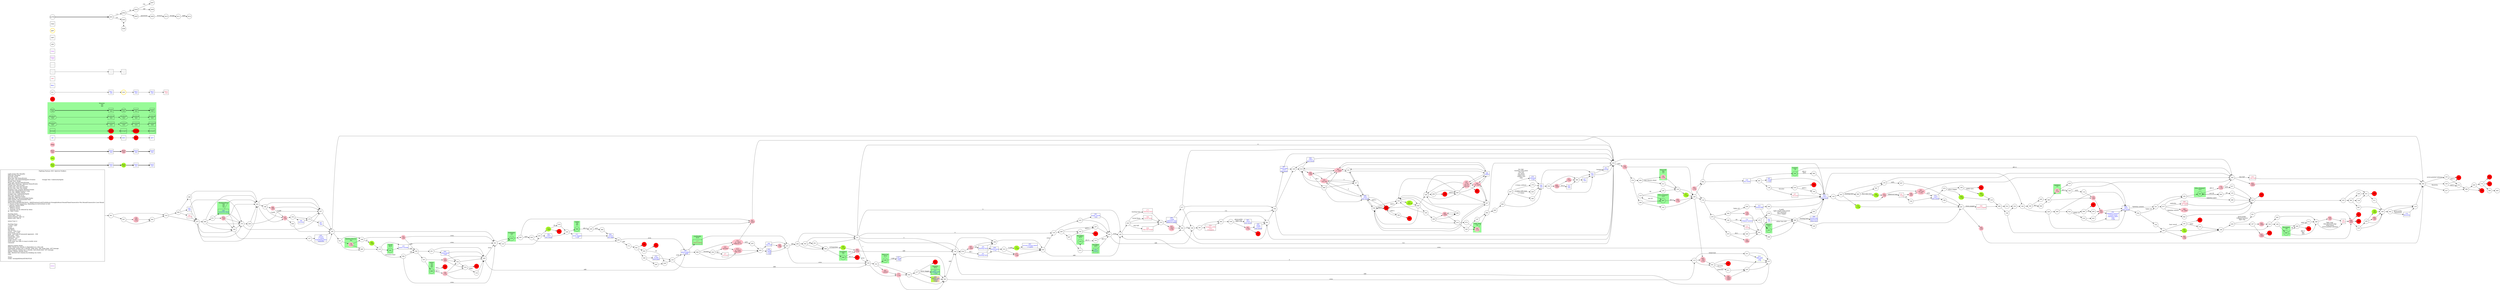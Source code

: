 digraph {
	rankdir=LR
	mclimit=50
	nodesep=.3
	ranksep=.4
	node [height=.7
		width=.7
		shape=ellipse
		margin=0]
	edge[weight=5]
	stylesheet="../style.css"
	
	subgraph ShopMenu {
		node [fontcolor = "purple" shape = "rect" margin = 0.1]
		menu
	}

	title [label = "Fighting Fantasy #45: Spectral Stalkers\n\n \
		Light Green Fill: Benefits\l \
		Pink Fill: Penalties\l \
		Red Fill: Death\l \
		Blue Text: Key Items/Events\l \
		Red Text: Lost Items\Negative Eventsl \
		Orange Text: Codewords/Spells\l \
		Purple Text: Shops\l \
		Blue Line: Forced Items/Events\l \
		Light Blue Text/Line: Optional Items/Events\l \
		Purple Line: Dice Events\l \
		Green Line: Stat Test Passed\l \
		Brown Line: Stat Test Failed\l \
		Magenta Line: Combat Related Events\l \
		Grey Text: Riddle/Numeric Code\l \
		Grey Line: Hidden Option\l \
		Orange Line: Codewords/Spells\l \
		Red Line: Possible Error\l \
		Gold Fill: Required Nodes\l \
		Light Blue Fill: Recommended Nodes\l \
		Gold Outline: Recommended Path\l \
		Green Box: Combat\l \
		SK/ST/LK/TL/AT/AR/TM/CW/CL: Skill/Stamina/Luck/Trail/Attack Strength/Attack Round/Time/Consecutive Win Round/Consecutive Lose Round\l \
		?: Chance of this happening, depending on instructions in text\l \
		*: Special Combat Rules\l \
		-: Negative Status\l \
		+: Positive Status\l \
		^: Damage can be reduced by items\l \
		@: Take 2 items\l\l \
		Starting Stats:\l \
		Initial Skill: 1d6+6\l \
		Initial Stamina: 2d6+12\l \
		Initial Luck: 1d6+6\l\l \
		Initial Trail: 0\l\l \
		Starting Gear:\l \
		2 meal: +4ST\l \
		sword\l \
		backpack\l \
		Key Items:\l \
		sword: -2SK if lost\l \
		heatsword: +1DG\l \
		harp: -half ESK of humanoid opponent, -1SK\l \
		blue gem: +6ST\l \
		honeycake: +4ST\l \
		talisman: -2TL\l \
		magic sword: +1AT\l \
		maze map: can refer to map in inside cover\l \
		comment\l\l \
		Special Combat Rules:\l \
		Feliti: Which one attacks is dependent on a dice roll.\l \
		Sandsnake: Enemy has 2 attacks, body wins -2AT, fangs does -4ST damage.\l \
		Silica Serpent: Enemy has 2 attacks, 2nd attack does -2ST damage.\l \
		Mantir: Enemy attacks twice.\l \
		099-: Restore lost stamina by drinking sea water.\l \
		rules\l\l \
		Notes:\l \
		Order: meal/gold/item/AT/SK/ST/LK\l \
		"
		shape = "box"
		margin = 0.1]
		
	subgraph Boost {
		node [style = "filled" color = "greenyellow"]
		boo1 [label = "\N\n text"]
		boo3 [label = "\N\n text"]
		028 [label = "\N\n +1LK"]
		037 [label = "\N\n +1LK"]
		046 [label = "\N\n +1LK"]
		064 [label = "\N\n +1LK"]
		111 [label = "\N\n +1LK"]
		112 [label = "\N\n +1LK"]
		113 [label = "\N\n +4ST"]
		128 [label = "\N\n +6ST"]
		277 [label = "\N\n +all ST"]
		280 [label = "\N\n +1LK"]
		292 [label = "\N\n +4ST"]
		347 [label = "\N\n +4ST"]
		bstt
	}

	subgraph Damage {
		node [style = "filled" color = "pink"]
		dam1 [label = "\N\n text"]
		dam3 [label = "\N\n text"]
		002 [label = "\N\n +1TL"]
		003 [label = "\N\n -2ST\n +1TL"]
		013 [label = "\N\n -0~12ST\n (SK+?x?)"]
		029 [label = "\N\n +1TL"]
		039 [label = "\N\n -?ST"]
		048 [label = "\N\n -1SK"]
		050 [label = "\N\n +1TL"]
		053 [label = "\N\n -3ST"]
		054 [label = "\N\n -3dST"]
		055 [label = "\N\n +1TL"]
		058 [label = "\N\n -3ST"]
		074 [label = "\N\n -4ST"]
		095 [label = "\N\n -1dST"]
		099 [label = "\N-\n -1dST"]
		107 [label = "\N\n -1dST\n +1TL"]
		121 [label = "\N\n -2ST"]
		129 [label = "\N\n -4ST\n +1TL"]
		131 [label = "\N\n -0~18ST\n (SKx1d+3)"]
		133 [label = "\N\n -2ST"]
		139 [label = "\N\n +1TL"]
		141 [label = "\N\n -2ST"]
		144 [label = "\N\n -1dIST\n -1dST"]
		147 [label = "\N\n -1ST"]
		150 [label = "\N\n +1TL"]
		153 [label = "\N\n -1d+3ST"]
		163 [label = "\N\n +1TL"]
		165 [label = "\N\n -2ST"]
		169 [label = "\N\n +1TL"]
		174 [label = "\N\n -2ST"]
		176 [label = "\N\n +1TL"]
		177 [label = "\N\n +1TL"]
		187 [label = "\N\n +1TL\n ST=4?\n (ST>4)"]
		188 [label = "\N\n -1LK"]
		203 [label = "\N\n =1ST"]
		205 [label = "\N\n -2ST"]
		206 [label = "\N\n -1ST"]
		214 [label = "\N\n -1ST"]
		219 [label = "\N\n -4ST"]
		224 [label = "\N\n -0~12ST"]
		241 [label = "\N\n +1TL"]
		242 [label = "\N\n -1dST"]
		244 [label = "\N\n -1dST"]
		258 [label = "\N\n -2ST"]
		273 [label = "\N\n -1LK"]
		286 [label = "\N\n -2ST"]
		293 [label = "\N\n -1dST"]
		307 [label = "\N\n -3dST"]
		327 [label = "\N\n +1TL"]
		341 [label = "\N\n -1d+2ST\n +1TL"]
		361 [label = "\N\n -1d/2ST"]
		367 [label = "\N\n -1~19ST"]
		387 [label = "\N\n -1dST"]
		390 [label = "\N\n -0~18ST"]
		ddgg
	}
	
	subgraph Death {
		node [style = "filled" color = "red"]
		ddt
		ddt2
		monddt
		monddt2
		016
		032
		082
		084
		090
		098
		109
		166
		196
		221
		257 [label = "\N\n -3ST"]
		268
		279
		284
		297
		312
		322
		338
		339
		371
		372
		378
		382
		385
		393
		394
		398
		399
		ddtt
	}

	subgraph Key_Item {
		node [fontcolor = "blue" shape = "rect"]
		key1 [label = "\N\n info" tooltip = "info text"]
		key2 [label = "\N\n text"]
		key3 [label = "\N\n text"]
		key4 [fontcolor = "crimson" label = "\N\n -text"]
		boo2 [class = "bst" label = "\N\n text"]
		boo4 [class = "bst" label = "\N\n text"]
		boo5 [class = "bst" label = "\N\n text"]
		dam2 [class = "ddg" label = "\N\n text"]
		dam4 [class = "ddg" label = "\N\n text"]
		dam5 [class = "ddg" label = "\N\n text"]
		opt
		opt2 [class = "bst"]
		opt3 [class = "bst"]
		004 [class = "bst" label = "\N\n +4ST?\n (eat meal)"]
		008 [label = "\N\n harp?"]
		010 [label = "\N\n 6 gold\n blue gem"]
		012 [class = "bst" label = "\N\n +4ST?\n (eat meal)"]
		018 [color = "greenyellow:pink" label = "\N\n light ring\n +4ST\n +1TL"]
		023 [label = "\N\n info" tooltip = "Ziggurat World, set hound on hunter"]
		026 [label = "\N\n riddle?"]
		033 [label = "\N\n honeycake"]
		040 [label = "\N\n sword\n inn sign"]
		047 [class = "ddg" label = "\N\n 5 gold\n +1TL"]
		052 [class = "bst" label = "\N\n sleep jewel\n +4ST"]
		083 [label = "\N\n circular bronze plate?\n (-3 gold)"]
		087 [class = "bst" label = "\N\n +4ST?\n (eat meal)"]
		093 [label = "\N\n info" tooltip = "Directory of Wizards"]
		100 [class = "bst" label = "\N\n 5 gold\n +1ILK\n +1LK"]
		132 [class = "bst" label = "\N\n talisman\n +1LK"]
		152 [class = "bst" label = "\N\n Ophidian armour?\n (-Cerod harp)\n Ophidian pipes\n rope\n +1LK"]
		155 [label = "\N\n metal roundel"]
		159 [class = "bst" label = "\N\n +4ST?\n (eat meal)"]
		161 [label = "\N\n hunting horn"]
		180 [label = "\N\n glowcandle?\n (-1 gold)"]
		182 [label = "\N\n sword"]
		183 [label = "\N\n hunting horn"]
		209 [class = "ddg" label = "\N\n blown horn\n +1TL"]
		225 [label = "\N\n sword?\n (-1 meal)\n magnifying glass\n umbrella"]
		227 [label = "\N\n info" tooltip = "stalker must destroy bearer of ALeph and carry it to spellmaker"]
		230 [label = "\N\n sea water"]
		231 [class = "bst" label = "\N\n calling card\n +1LK"]
		250 [label = "\N\n info" tooltip = "things can only pass slowly through barrier"]
		267 [label = "\N\n info" tooltip = "look for round things, look for Semeion Cryptoglyphos"]
		269 [label = "\N\n -2 gold\n spherical map\n pencil & paper"]
		271 [class = "bst" label = "\N\n silver dagger\n +1LK"]
		272 [class = "bst" label = "\N\n +4ST?\n (eat meal)"]
		285 [class = "bst" label = "\N\n +4ST?\n (eat meal)"]
		289 [style = "filled" color = "greenyellow:pink" label = "\N\n calling card\n -1d/2ST\n +1LK"]
		304 [label = "\N\n info" tooltip = "steal Ophidian pipes"]
		305 [class = "bst" label = "\N\n +4ST?\n (eat meal)"]
		308 [label = "\N\n info" tooltip = "secret passage from level below crystal gardens"]
		309 [label = "\N\n honeycake\n heatsword\n blow horn"]
		328 [label = "\N\n corrective fluid"]
		345 [class = "bst" label = "\N\n 1 meal\n +1LK"]
		350 [class = "bst" label = "\N\n clown\n +2ST?\n (eat meal)"]
		356 [label = "\N\n Siccator"]
		363 [class = "ddg" label = "\N\n magic sword\n -2LK"]
		368 [label = "\N\n clay ball"]
		374 [label = "\N\n Colepod lantern"]
		376 [label = "\N\n Baratcha"]
		397 [class = "bst" label = "\N\n maze map\n +4ST?\n (eat meal)"]
		kkyy
	}
	
	subgraph Key_Loss {
		node [fontcolor = "crimson" shape = "rect"]
		kkll
		034 [class = "ddg" label = "\N\n -weapon (-2SK)\n -3ST?\n (!weapon)"]
		049 [label = "\N\n -clay ball magic"]
		056 [label = "\N\n -clown puppet"]
		117 [label = "\N\n -glowcandles"]
		141 [label = "\N\n -siccator"]
		158 [label = "\N\n -gem"]
		173 [label = "\N\n -hunting horn"]
		208 [class = "ddg" label = "\N\n -umbrella\n -0~12ST"]
		210 [label = "\N\n -sword"]
		281 [label = "\N\n -map"]
		325 [label = "\N\n -clay ball"]
		337 [label = "\N\n -siccator"]
		340 [label = "\N\n -sword"]
		346 [label = "\N\n -Cerod harp"]
		357 [label = "\N\n -Siccator"]
	}
	
	subgraph Key_Loss {
		node [fontcolor = "crimson" shape = "rect"]
		kkll
	}

	subgraph Key_Word {
		node [fontcolor = "grey" shape = "rect"]
		wrd1 [label = "\N\n text"]
		wrd2 [label = "\N\n text"]
		wrd3 [label = "\N\n text"]
		pwdd
	}
	
	subgraph Shop {
		node [fontcolor = "purple" shape = "rect"]
		shop1 [label = "\N\n text"]
		shpp
	}
	
	subgraph Combat {
		style = "filled" color = "palegreen"
		subgraph cluster_00 {
			label = "Monster\n 0/0\n 0/0"
			mon1 [label = "\N\n text"]
			mon2 [shape = "rect" class = "kky" label = "\N\n text"]
			mon3 [label = "\N\n text"]
			mon4 [shape = "rect" class = "kky" label = "\N\n text"]
			mon5 [shape = "rect" class = "kky" label = "\N\n text"]
			monboo1 [class = "bst" label = "\N\n text"]
			monboo2 [shape = "rect" class = "bst kky" label = "\N\n text"]
			monboo3 [class = "bst" label = "\N\n text"]
			monboo4 [shape = "rect" class = "bst kky" label = "\N\n text"]
			monboo5 [shape = "rect" class = "bst kky" label = "\N\n text"]
			mondam1 [class = "ddg" label = "\N\n text"]
			mondam2 [shape = "rect" class = "ddg kky" label = "\N\n text"]
			mondam3 [class = "ddg" label = "\N\n text"]
			mondam4 [shape = "rect" class = "ddg kky" label = "\N\n text"]
			mondam5 [shape = "rect" class = "ddg kky" label = "\N\n text"]
			monopt [shape = "rect" class = "bst kky"]
			monddt
			monopt2 [shape = "rect" class = "bst kky"]
			monddt2
			monopt3 [shape = "rect" class = "bst kky"]
		}
		
		subgraph cluster_01 {
			label = "Barogkaz\n 9/13"
			008
		}
		
		subgraph cluster_02 {
			label = "Necromon\n 7/6"
			009
		}
		
		subgraph cluster_03 {
			label = "Feliti*\n 5/3\n 4/5\n 6/5"
			068
		}
		
		subgraph cluster_04 {
			label = "Vaskind\n 7/9"
			104
		}
		
		subgraph cluster_05 {
			label = "Sandsnake\n 6/10"
			117
		}
		
		subgraph cluster_06 {
			label = "Barogkaz\n 9/13"
			119
		}
		
		subgraph cluster_07 {
			label = "Skeletal Warrior\n 9/4"
			139
		}
		
		subgraph cluster_08 {
			label = "Wood Elf\n 8/6\n 7/7"
			150
		}
		
		subgraph cluster_09 {
			label = "Logic Dog\n 10/-"
			163
		}
		
		subgraph cluster_10 {
			label = "Syzuk\n 8/10"
			191
		}
		
		subgraph cluster_11 {
			label = "Mantir*\n 8/10"
			223
		}
		
		subgraph cluster_12 {
			label = "Vampire\n 9/13"
			231
		}
		
		subgraph cluster_13 {
			label = "Were-Cat\n 8/10"
			236
		}
		
		subgraph cluster_14 {
			label = "Innkeeper\n 6/5"
			278
		}
		
		subgraph cluster_15 {
			label = "Silica Serpent*\n 7/11"
			287
		}
		
		subgraph cluster_16 {
			label = "Ophidian\n 7/7"
			327
		}
		
		subgraph cluster_17 {
			label = "Ranganathan\n 5/6\n 5/5\n 7/7"
			328
		}
		
		subgraph cluster_18 {
			label = "Silica Serpent*\n 7/11"
			343
		}
		
		subgraph cluster_19 {
			label = "Goblin\n 5/4\n 6/5"
			344
		}
		
		subgraph cluster_20 {
			label = "Grappler*\n 10/-"
			389
		}
		
		cbtt
	}

	subgraph Optional {
		node [shape = "rect" class = "opt kky"]
		opt [class = "opt kky"]
		monopt [class = "opt kky"]
		opt2 [class = "opt kky"]
		monopt2 [class = "opt kky"]
		opt3 [class = "opt kky"]
		monopt3 [class = "opt kky"]
		optt
	}
	
	subgraph Path {
		node [class = "path" penwidth = 3 color = "gold"]
		txt2
		key2 [class = "path"]
		wrd2 [class = "path"]
		key3
		wrd3
		boo3 [class = "path"]
		boo4 [class = "path bst"]
		boo5
		dam3 [class = "path"]
		dam4 [class = "path ddg"]
		dam5
		monboo3 [class = "path bst"]
		monboo4 [class = "path bst kky"]
		monboo5
		mondam3 [class = "path ddg"]
		mondam4 [class = "path ddg kky"]
		mondam5
		mon3 [class = "path"]
		mon4 [class = "path kky"]
		ddt2 [class = "path"]
		opt3 [class = "path opt kky"]
		monddt2 [class = "path"]
		monopt3 [class = "path opt kky"]
		pptt
	}
	
	subgraph Required {
		node [shape = "rect" class = "req kky"]
		key3 [class = "req kky"]
		wrd3 [class = "req kky"]
		boo5 [class = "req kky"]
		dam5 [class = "req kky"]
		monboo5 [class = "req kky"]
		mondam5 [class = "req kky"]
		mon5 [class = "req kky"]
		400 [class = "req" shape = "octagon"]
	}
	
	subgraph Required2 {
		node [shape = "rect" class = "req2 kky"]
		req2 [class = "req2 kky"]
	}
	
	mon1 -> mon2 -> mon3 -> mon4 -> mon5 [penwidth = 3]
	boo1 -> boo2 -> boo3 -> boo4 -> boo5 [penwidth = 3]
	dam1 -> dam2 -> dam3 -> dam4 -> dam5 [penwidth = 3]
	txt1 -> key1 -> txt2 -> key2 -> key3 -> key4
	wrd1 -> wrd2 -> wrd3
	opt -> ddt -> opt2 -> ddt2 -> opt3
	monboo1 -> monboo2 -> monboo3 -> monboo4 -> monboo5
	mondam1 -> mondam2 -> mondam3 -> mondam4 -> mondam5
	monopt -> monddt -> monopt2 -> monddt2 -> monopt3

	myTitle -> z001 [penwidth = 3]
	z001 -> z002 [class = "dice" label = "1-3"]
	z001 -> z003 [class = "dice" label = "4-6"]
	z002 -> z004 [class = "pass" label = "LK"]
	z002 -> z005 [class = "fail"]
	z003 -> z006 [dir = "both"]
	z004 -> z007 [class = "req" label = "req"]
	z004 -> z008 [class = "opt" label = "-opt"]
	z005 -> z009 [class = "pwd" label = "password"]
	z009 -> z010 [class = "err" label = "error(?)"]
	z010 -> z011 [class = "cbt" label = "escape"]
	z011 -> z012 [class = "skl" label = "spell"]
	{
		rank = same
		z003
		z006
	}

	title -> 001
	001 -> 207
	001 -> 316
	002 -> 092
	002 -> 116
	003 -> 301
	004 -> 321 [class = "req" label = "Ophidian armour"]
	004 -> 254
	005 -> 222
	005 -> 283
	006 -> 395
	006 -> 093
	006 -> 340
	007 -> 291
	008 -> 091 [class = "cbt" label = "AR>3"]
	009 -> 249 [class = "fail" label = "SK"]
	009 -> 366 [class = "cbt" label = "AR>2\n flee\n -2ST"]
	010 -> 124
	011 -> 328
	011 -> 074
	012 -> 130
	012 -> 146
	013 -> 263
	014 -> 333
	015 -> 305
	015 -> 367
	015 -> 206
	016
	017 -> 336
	018 -> 377
	019 -> 194 [class = "pass" label = "4dST-1"]
	019 -> 084 [class = "fail"]
	020 -> 257
	020 -> 329
	020 -> 335
	020 -> 078
	021 -> 139
	021 -> 085
	021 -> 348
	022 -> 218 [class = "pass" label = "6dSK+ST"]
	022 -> 086 [class = "fail"]
	023 -> 182 [class = "req" label = "!weapon"]
	023 -> 234
	024 -> 137
	024 -> 063
	025 -> 338
	025 -> 172
	026 -> 224
	026 -> 101
	026 -> 367
	026 -> 187
	027 -> 185
	028 -> 318
	029 -> 370
	029 -> 190
	030 -> 135 [class = "dice" label = "even"]
	030 -> 145 [class = "dice" label = "odd"]
	031 -> 279
	031 -> 311
	032
	033 -> 266
	033 -> 304
	034 -> 262
	035 -> 004
	036 -> 251
	036 -> 323
	037 -> 190
	038 -> 087 [class = "req" label = "glowcandle/\n light ring"]
	038 -> 241
	039 -> 158
	040 -> 283
	041 -> 088
	041 -> 304
	042 -> 156 [class = "dice" label = "1-2"]
	042 -> 354 [class = "dice" label = "3-4"]
	042 -> 234 [class = "dice" label = "5-6"]
	043 -> 053
	044 -> 316
	045 -> 122
	045 -> 224
	045 -> 187
	045 -> 247
	046 -> 214
	047 -> 063
	048 -> 148
	049 -> 375
	050 -> 190
	051 -> 278
	051 -> 319
	052 -> 365
	052 -> 334
	053 -> 152
	053 -> 004
	054 -> 392
	055 -> 105 [class = "dice" label = "even"]
	055 -> 126 [class = "dice" label = "odd"]
	056 -> 296
	057 -> 342
	057 -> 213
	058 -> 189
	059 -> 185
	060 -> 012
	061 -> 354
	061 -> 234
	062 -> 336
	063 -> 115 [class = "dice" label = "even"]
	063 -> 126 [class = "dice" label = "odd"]
	064 -> 318
	065 -> 235
	065 -> 308
	066 -> 204 [class = "opt" label = "siccator"]
	066 -> 131
	066 -> 013
	067 -> 189
	068 -> 109 [class = "cbt" label = "kill 1"]
	068 -> 169 [class = "cbt" label = "AR>4"]
	069 -> 317
	069 -> 015
	069 -> 285
	069 -> 367
	070 -> 028 [class = "req" label = "silver dagger"]
	070 -> 106
	071 -> 245
	072 -> 163
	073 -> 366
	074 -> 164
	074 -> 243
	074 -> 373
	075 -> 349 [class = "pass" label = "SK-3"]
	075 -> 242 [class = "fail"]
	076 -> 161 [class = "pass" label = "SK-1"]
	076 -> 387 [class = "fail"]
	077 -> 162
	077 -> 390
	077 -> 208 [class = "opt" label = "umbrella"]
	077 -> 062 [class = "opt" label = "Ophidian armour"]
	078 -> 285
	078 -> 122
	078 -> 257
	078 -> 247
	079 -> 195
	080 -> 046 [class = "req" label = "first time horn"]
	080 -> 381
	081 -> 398
	081 -> 303
	081 -> 326
	082
	083 -> 030
	084
	085 -> 215
	086 -> 299 [class = "pass" label = "LK"]
	086 -> 399 [class = "fail"]
	087 -> 061
	088 -> 388
	089 -> 040
	090
	091 -> 145 [class = "dice" label = "even"]
	091 -> 156 [class = "dice" label = "odd"]
	092 -> 012
	092 -> 230
	093 -> 373
	093 -> 275
	094 -> 306
	095 -> 290
	095 -> 216
	095 -> 122
	096 -> 280 [class = "opt" label = "extinguisher"]
	096 -> 389
	097 -> 005 [class = "pass" label = "3dTL"]
	097 -> 307 [class = "fail"]
	098
	099 -> 203 [class = "fail"]
	099 -> 250 [class = "pass" label = "ST>0"]
	100 -> 211
	101 -> 367
	101 -> 317
	101 -> 026
	102 -> 140
	103 -> 356
	103 -> 175
	104 -> 060 [class = "pass" label = "AR>2\n 3dTL"]
	104 -> 300 [class = "fail" label = "AR>2"]
	105 -> 310
	105 -> 177
	106 -> 064 [class = "pass" label = "4dSK+LK-1"]
	106 -> 394 [class = "fail"]
	107 -> 042
	108 -> 249
	108 -> 009
	109
	110 -> 287 [class = "fail"]
	110 -> 238 [class = "pass" label = "LK"]
	111 -> 083
	111 -> 030
	112 -> 291
	113 -> 079 [class = "pass" label = "LK"]
	113 -> 312 [class = "fail"]
	114 -> 133
	115 -> 331 [class = "opt" label = "wheel-hub"]
	115 -> 003
	115 -> 301
	116 -> 276
	116 -> 012
	117 -> 211
	118 -> 392
	119 -> 193 [class = "cbt" label = "AR>5"]
	120 -> 291
	121 -> 051 [class = "dice" label = "even"]
	121 -> 036 [class = "dice" label = "odd"]
	122 -> 277
	122 -> 020
	123 -> 336
	124 -> 180 [class = "dice" label = "even"]
	124 -> 105 [class = "dice" label = "odd"]
	125 -> 037
	125 -> 190
	126 -> 076
	126 -> 358
	127 -> 225
	127 -> 185
	128 -> 189
	129 -> 044
	130 -> 353
	130 -> 214
	131 -> 255 [class = "pass" label = "3dTL"]
	131 -> 307 [class = "fail"]
	132 -> 308
	133 -> 053
	134 -> 365
	135 -> 233
	135 -> 265
	136 -> 031
	137 -> 289
	137 -> 231 [class = "opt" label = "silver dagger"]
	137 -> 382
	138 -> 357 [class = "req" label = "Siccator"]
	138 -> 019
	139 -> 085
	139 -> 348
	140 -> 347
	140 -> 048
	140 -> 181 [class = "opt" label = "heat sword"]
	141 -> 013
	141 -> 131
	142 -> 190
	143 -> 212 [class = "pass" label = "3dST-1"]
	143 -> 372 [class = "fail"]
	144 -> 245
	145 -> 253
	145 -> 042
	146 -> 184
	146 -> 229
	147 -> 059
	147 -> 103
	148 -> 324
	148 -> 202
	149 -> 015
	150 -> 125
	151 -> 105 [class = "dice" label = "1"]
	151 -> 115 [class = "dice" label = "2"]
	151 -> 126 [class = "dice" label = "3"]
	151 -> 135 [class = "dice" label = "4"]
	151 -> 145 [class = "dice" label = "5"]
	151 -> 234 [class = "dice" label = "6"]
	152 -> 004
	153 -> 015 [class = "dice" label = "1"]
	153 -> 367 [class = "dice" label = "2"]
	153 -> 317 [class = "dice" label = "3"]
	153 -> 285 [class = "dice" label = "4"]
	154 -> 272
	155 -> 051 [class = "dice" label = "even"]
	155 -> 036 [class = "dice" label = "odd"]
	156 -> 391
	156 -> 061
	157 -> 091
	158 -> 258
	159 -> 195
	160 -> 374 [class = "pass" label = "LK"]
	160 -> 210 [class = "fail"]
	161 -> 209
	161 -> 358
	162 -> 288 [class = "req" label = "Ophidian pipes"]
	162 -> 343
	163 -> 282
	164 -> 127
	164 -> 373
	165 -> 341
	166
	167 -> 293
	167 -> 244
	168 -> 290
	168 -> 216
	168 -> 095
	169 -> 334
	169 -> 379
	169 -> 365
	170 -> 270
	170 -> 223
	171 -> 081
	172 -> 082
	172 -> 268
	172 -> 396
	173 -> 375
	174 -> 041
	175 -> 027
	175 -> 267
	176 -> 017 [class = "pass" label = "3dTL"]
	176 -> 300 [class = "fail"]
	177 -> 024
	177 -> 063
	178 -> 007 [class = "pass" label = "3dTL"]
	178 -> 300 [class = "fail"]
	179 -> 308
	180 -> 066
	180 -> 117
	181 -> 274 [class = "pass" label = "4dST"]
	181 -> 090 [class = "fail"]
	182 -> 234
	183 -> 209
	183 -> 358
	184 -> 094 [class = "pass" label = "SK-1"]
	184 -> 240 [class = "fail"]
	185 -> 051
	185 -> 234
	185 -> 021
	186 -> 257
	186 -> 385
	187 -> 224
	187 -> 297
	187 -> 329
	187 -> 026
	188 -> 211
	189 -> 118
	189 -> 302
	190 -> 092
	190 -> 116
	190 -> 003
	191 -> 155
	192 -> 333
	192 -> 140
	193 -> 091
	194 -> 012
	195 -> 271
	195 -> 344
	196
	197 -> 282
	198 -> 147 [class = "opt" label = "-4 gold"]
	198 -> 286
	198 -> 027
	199 -> 291
	200 -> 339
	200 -> 045
	201 -> 096
	201 -> 151
	202 -> 351 [class = "req" label = "glowcandle/\n Colepod lantern/\n light ring"]
	202 -> 167
	203 -> 380
	204 -> 337 [class = "pass" label = "SK-1"]
	204 -> 141 [class = "fail"]
	205 -> 392
	206 -> 069 [class = "pass" label = "SK-1"]
	206 -> 153 [class = "fail"]
	207 -> 129
	207 -> 044
	208 -> 336
	209 -> 273
	209 -> 314
	210 -> 041
	211 -> 105 [class = "dice" label = "even"]
	211 -> 248 [class = "dice" label = "odd"]
	212 -> 386
	213 -> 119
	213 -> 008
	214 -> 281 [class = "opt" label = "spherical map"]
	214 -> 341
	215 -> 384 [class = "opt" label = "corrective fluid"]
	215 -> 191
	215 -> 155
	216 -> 320
	216 -> 072
	217 -> 354
	217 -> 156
	217 -> 234
	218 -> 043
	218 -> 152
	219 -> 334
	219 -> 379
	219 -> 365
	220 -> 308
	221
	222 -> 113
	222 -> 159
	223 -> 388 [class = "cbt" label = "either lose 4ST"]
	224 -> 026
	224 -> 329
	224 -> 247
	224 -> 187
	225 -> 185
	226 -> 031
	227 -> 023
	228 -> 124
	229 -> 369
	229 -> 004
	230 -> 261
	230 -> 104
	231 -> 063
	232 -> 362
	232 -> 031
	233 -> 363
	233 -> 091
	234 -> 029 [class = "pass" label = "3dTL"]
	234 -> 300 [class = "fail"]
	235 -> 132 [class = "req" label = "inn sign\n hunting scene plate\n clay ball\n toy clown\n wheel-hub\n calling card\n map"]
	235 -> 179 [class = "req" label = "6 items without"]
	235 -> 220 [class = "req" label = "6 items with map"]
	235 -> 360 [class = "req" label = "&le; 5 items"]
	236 -> 047 [class = "cbt" label = ">4AR"]
	237 -> 386
	238 -> 125
	239 -> 089 [class = "pass" label = "3dTL"]
	239 -> 307 [class = "fail"]
	240 -> 306
	241 -> 322
	241 -> 350
	242 -> 041
	243 -> 147
	243 -> 198
	243 -> 027
	244 -> 324
	245 -> 018
	245 -> 377
	246 -> 142
	246 -> 287
	247 -> 329
	247 -> 224
	247 -> 078
	248 -> 151
	248 -> 352
	248 -> 096
	249 -> 073 [class = "pass" label = "4dST"]
	249 -> 284 [class = "fail"]
	250 -> 380
	251 -> 365
	251 -> 052
	252 -> 012
	253 -> 346 [class = "opt" label = "Cerod Harp"]
	253 -> 049 [class = "opt" label = "clay ball"]
	253 -> 173 [class = "opt" label = "hunting horn"]
	253 -> 375
	254 -> 321 [class = "pass" label = "7dSK+ST"]
	254 -> 102 [class = "fail"]
	255 -> 263
	256 -> 033
	257 -> 078 [class = "pass" label = "3dST-1"]
	257 -> 122 [class = "pass" label = "3dST-1"]
	257 -> 186 [class = "pass" label = "3dST-1"]
	257 -> 285 [class = "pass" label = "3dST-1"]
	258 -> 098
	258 -> 221
	258 -> 315
	259 -> 027
	259 -> 243
	260 -> 065
	261 -> 138
	261 -> 345
	262 -> 038
	262 -> 061
	263 -> 100
	263 -> 368
	264 -> 343 [class = "fail"]
	264 -> 123 [class = "pass" label = "LK"]
	265 -> 157
	265 -> 342
	265 -> 057
	266 -> 012
	267 -> 185
	268
	269 -> 042
	269 -> 217
	270 -> 223
	270 -> 388 [class = "opt" label = "8 gold/\n light ring/\m sleep jewel/\n star talisman/\n silver dagger"]
	271 -> 040
	272 -> 070
	272 -> 199
	273 -> 030
	274 -> 148
	275 -> 164
	275 -> 243
	275 -> 298
	275 -> 373
	276 -> 160
	276 -> 364
	276 -> 075
	277 -> 020
	278 -> 097
	279
	280 -> 055
	281 -> 154 [class = "pass" label = "SK"]
	281 -> 165 [class = "fail"]
	282 -> 260
	282 -> 234
	283 -> 180 [class = "dice" label = "even"]
	283 -> 171 [class = "dice" label = "odd"]
	284
	285 -> 153
	285 -> 257
	285 -> 317
	285 -> 078
	286 -> 147 [class = "opt" label = "-4 gold"]
	286 -> 027
	287 -> 110 [class = "cbt" label = "use LK"]
	287 -> 050 [class = "cbt" label = "AR>4"]
	288 -> 336
	289 -> 063
	290 -> 095
	290 -> 122
	291 -> 056 [class = "req" label = "clown puppet"]
	291 -> 205
	292 -> 215
	293 -> 196
	293 -> 258
	294 -> 313 [class = "opt" label = "war-chariot wheel"]
	294 -> 150
	295 -> 228
	296 -> 014
	296 -> 192
	297
	298 -> 011
	298 -> 164
	298 -> 373
	298 -> 243
	299 -> 053
	300 -> 325 [class = "req" label = "clay ball"]
	300 -> 054
	301 -> 071 [class = "opt" label = "Siccator"]
	301 -> 144 [class = "opt" label = "umbrella"]
	301 -> 377
	301 -> 166
	302 -> 376 [class = "opt" label = "glowcandle/\n heatsword"]
	302 -> 118
	303 -> 228 [class = "pass" label = "LK"]
	303 -> 032 [class = "fail"]
	304 -> 388
	305 -> 149
	305 -> 234
	306 -> 327
	306 -> 133
	307 -> 392
	308 -> 332
	308 -> 023
	309 -> 012
	310 -> 024
	310 -> 236
	310 -> 361
	311 -> 189
	312
	313 -> 125
	314 -> 111 [class = "opt" label = "-2 gold"]
	314 -> 273
	315 -> 189
	315 -> 355
	316 -> 275
	316 -> 006
	317 -> 101
	317 -> 285
	317 -> 153
	318 -> 296
	319 -> 278
	319 -> 222
	320 -> 197
	320 -> 163
	321 -> 162
	321 -> 077
	322
	323 -> 068
	323 -> 219
	324 -> 108
	324 -> 383
	325 -> 392
	326 -> 295
	326 -> 010
	327 -> 035
	327 -> 359 [class = "cbt" label = "AR>3"]
	328 -> 164
	328 -> 243
	328 -> 373
	329 -> 200
	329 -> 045
	330 -> 212 [class = "pass" label = "6dST-1"]
	330 -> 372 [class = "fail"]
	331 -> 018
	331 -> 377
	332 -> 099
	332 -> 380
	332 -> 023
	333 -> 146
	334 -> 379
	334 -> 365
	335 -> 168
	335 -> 122
	336 -> 232
	336 -> 378
	337 -> 263
	338
	339 -> 045 [class = "pass" label = "4dST-1"]
	340 -> 275
	341 -> 300 [class = "fail"]
	341 -> 272 [class = "pass" label = "3dTL"]
	342 -> 157 [class = "pass" label = "4dST-1"]
	342 -> 393 [class = "fail"]
	343 -> 264 [class = "cbt" label = "use LK"]
	343 -> 176 [class = "cbt" label = "AR>4"]
	344 -> 239 [class = "cbt" label = "AR>3"]
	345 -> 012
	346 -> 375
	347 -> 148
	348 -> 292 [class = "pass" label = "LK"]
	348 -> 121 [class = "fail"]
	349 -> 041
	350 -> 061
	351 -> 258
	352 -> 201 [class = "pass" label = "SK"]
	352 -> 096 [class = "fail"]
	352 -> 151 [class = "fail"]
	353 -> 080 [class = "req" label = "hunting horn"]
	353 -> 112
	353 -> 178
	354 -> 149
	354 -> 397
	354 -> 234
	355 -> 128
	355 -> 058
	355 -> 189
	356 -> 175
	357 -> 012
	358 -> 030
	359 -> 114 [class = "pass" label = "3dTL"]
	359 -> 300 [class = "fail"]
	360 -> 308
	361 -> 177
	362 -> 136
	362 -> 067
	362 -> 226
	363 -> 091
	364 -> 256 [class = "pass" label = "7dSK+ST"]
	364 -> 174 [class = "fail"]
	365 -> 051 [class = "dice" label = "even"]
	365 -> 180 [class = "dice" label = "odd"]
	366 -> 158 [class = "opt" label = "light ring/\n blue-gemmed ring/\n sleep jewel/\n seven-pointed talisman"]
	366 -> 039
	367 -> 026
	367 -> 206
	367 -> 101
	367 -> 015
	368 -> 188
	368 -> 211
	369 -> 022
	369 -> 004
	370 -> 294
	370 -> 246
	371
	372
	373 -> 259
	373 -> 027
	374 -> 170
	375 -> 269
	375 -> 107
	376 -> 118
	377 -> 145 [class = "dice" label = "even"]
	377 -> 126 [class = "dice" label = "odd"]
	378
	379 -> 134 [class = "pass" label = "3dSK"]
	379 -> 016 [class = "fail"]
	380 -> 227
	380 -> 023
	381 -> 178
	382
	383 -> 366
	384 -> 051 [class = "dice" label = "even"]
	384 -> 036 [class = "dice" label = "odd"]
	385
	386 -> 338
	386 -> 025
	387 -> 183 [class = "pass" label = "LK"]
	387 -> 358 [class = "fail"]
	388 -> 252
	388 -> 120
	388 -> 309 [class = "opt" label = "hunting horn"]
	389 -> 055 [class = "cbt" label = "EST=0"]
	389 -> 371 [class = "cbt" label = "SK=0"]
	390 -> 336
	391 -> 262
	391 -> 034
	392 -> 237 [class = "req" label = "Baratcha"]
	392 -> 143 [class = "req" label = "seven-pointed talisman"]
	392 -> 330
	393
	394
	395 -> 243
	395 -> 275
	396 -> 400
	397 -> 149
	397 -> 234
	398
	399
	400

/*
	001 [fontsize=25]
	002 [fontsize=25]
	003 [fontsize=25]
	004 [fontsize=25]
	005 [fontsize=25]
	006 [fontsize=25]
	007 [fontsize=25]
	008 [fontsize=25]
	009 [fontsize=25]
	010 [fontsize=25]
	011 [fontsize=25]
	012 [fontsize=25]
	013 [fontsize=25]
	014 [fontsize=25]
	015 [fontsize=25]
	016 [fontsize=25]
	017 [fontsize=25]
	018 [fontsize=25]
	019 [fontsize=25]
	020 [fontsize=25]
	021 [fontsize=25]
	022 [fontsize=25]
	023 [fontsize=25]
	024 [fontsize=25]
	025 [fontsize=25]
	026 [fontsize=25]
	027 [fontsize=25]
	028 [fontsize=25]
	029 [fontsize=25]
	030 [fontsize=25]
	031 [fontsize=25]
	032 [fontsize=25]
	033 [fontsize=25]
	034 [fontsize=25]
	035 [fontsize=25]
	036 [fontsize=25]
	037 [fontsize=25]
	038 [fontsize=25]
	039 [fontsize=25]
	040 [fontsize=25]
	041 [fontsize=25]
	042 [fontsize=25]
	043 [fontsize=25]
	044 [fontsize=25]
	045 [fontsize=25]
	046 [fontsize=25]
	047 [fontsize=25]
	048 [fontsize=25]
	049 [fontsize=25]
	050 [fontsize=25]
	051 [fontsize=25]
	052 [fontsize=25]
	053 [fontsize=25]
	054 [fontsize=25]
	055 [fontsize=25]
	056 [fontsize=25]
	057 [fontsize=25]
	058 [fontsize=25]
	059 [fontsize=25]
	060 [fontsize=25]
	061 [fontsize=25]
	062 [fontsize=25]
	063 [fontsize=25]
	064 [fontsize=25]
	065 [fontsize=25]
	066 [fontsize=25]
	067 [fontsize=25]
	068 [fontsize=25]
	069 [fontsize=25]
	070 [fontsize=25]
	071 [fontsize=25]
	072 [fontsize=25]
	073 [fontsize=25]
	074 [fontsize=25]
	075 [fontsize=25]
	076 [fontsize=25]
	077 [fontsize=25]
	078 [fontsize=25]
	079 [fontsize=25]
	080 [fontsize=25]
	081 [fontsize=25]
	082 [fontsize=25]
	083 [fontsize=25]
	084 [fontsize=25]
	085 [fontsize=25]
	086 [fontsize=25]
	087 [fontsize=25]
	088 [fontsize=25]
	089 [fontsize=25]
	090 [fontsize=25]
	091 [fontsize=25]
	092 [fontsize=25]
	093 [fontsize=25]
	094 [fontsize=25]
	095 [fontsize=25]
	096 [fontsize=25]
	097 [fontsize=25]
	098 [fontsize=25]
	099 [fontsize=25]
	100 [fontsize=25]
	101 [fontsize=25]
	102 [fontsize=25]
	103 [fontsize=25]
	104 [fontsize=25]
	105 [fontsize=25]
	106 [fontsize=25]
	107 [fontsize=25]
	108 [fontsize=25]
	109 [fontsize=25]
	110 [fontsize=25]
	111 [fontsize=25]
	112 [fontsize=25]
	113 [fontsize=25]
	114 [fontsize=25]
	115 [fontsize=25]
	116 [fontsize=25]
	117 [fontsize=25]
	118 [fontsize=25]
	119 [fontsize=25]
	120 [fontsize=25]
	121 [fontsize=25]
	122 [fontsize=25]
	123 [fontsize=25]
	124 [fontsize=25]
	125 [fontsize=25]
	126 [fontsize=25]
	127 [fontsize=25]
	128 [fontsize=25]
	129 [fontsize=25]
	130 [fontsize=25]
	131 [fontsize=25]
	132 [fontsize=25]
	133 [fontsize=25]
	134 [fontsize=25]
	135 [fontsize=25]
	136 [fontsize=25]
	137 [fontsize=25]
	138 [fontsize=25]
	139 [fontsize=25]
	140 [fontsize=25]
	141 [fontsize=25]
	142 [fontsize=25]
	143 [fontsize=25]
	144 [fontsize=25]
	145 [fontsize=25]
	146 [fontsize=25]
	147 [fontsize=25]
	148 [fontsize=25]
	149 [fontsize=25]
	150 [fontsize=25]
	151 [fontsize=25]
	152 [fontsize=25]
	153 [fontsize=25]
	154 [fontsize=25]
	155 [fontsize=25]
	156 [fontsize=25]
	157 [fontsize=25]
	158 [fontsize=25]
	159 [fontsize=25]
	160 [fontsize=25]
	161 [fontsize=25]
	162 [fontsize=25]
	163 [fontsize=25]
	164 [fontsize=25]
	165 [fontsize=25]
	166 [fontsize=25]
	167 [fontsize=25]
	168 [fontsize=25]
	169 [fontsize=25]
	170 [fontsize=25]
	171 [fontsize=25]
	172 [fontsize=25]
	173 [fontsize=25]
	174 [fontsize=25]
	175 [fontsize=25]
	176 [fontsize=25]
	177 [fontsize=25]
	178 [fontsize=25]
	179 [fontsize=25]
	180 [fontsize=25]
	181 [fontsize=25]
	182 [fontsize=25]
	183 [fontsize=25]
	184 [fontsize=25]
	185 [fontsize=25]
	186 [fontsize=25]
	187 [fontsize=25]
	188 [fontsize=25]
	189 [fontsize=25]
	190 [fontsize=25]
	191 [fontsize=25]
	192 [fontsize=25]
	193 [fontsize=25]
	194 [fontsize=25]
	195 [fontsize=25]
	196 [fontsize=25]
	197 [fontsize=25]
	198 [fontsize=25]
	199 [fontsize=25]
	200 [fontsize=25]
	201 [fontsize=25]
	202 [fontsize=25]
	203 [fontsize=25]
	204 [fontsize=25]
	205 [fontsize=25]
	206 [fontsize=25]
	207 [fontsize=25]
	208 [fontsize=25]
	209 [fontsize=25]
	210 [fontsize=25]
	211 [fontsize=25]
	212 [fontsize=25]
	213 [fontsize=25]
	214 [fontsize=25]
	215 [fontsize=25]
	216 [fontsize=25]
	217 [fontsize=25]
	218 [fontsize=25]
	219 [fontsize=25]
	220 [fontsize=25]
	221 [fontsize=25]
	222 [fontsize=25]
	223 [fontsize=25]
	224 [fontsize=25]
	225 [fontsize=25]
	226 [fontsize=25]
	227 [fontsize=25]
	228 [fontsize=25]
	229 [fontsize=25]
	230 [fontsize=25]
	231 [fontsize=25]
	232 [fontsize=25]
	233 [fontsize=25]
	234 [fontsize=25]
	235 [fontsize=25]
	236 [fontsize=25]
	237 [fontsize=25]
	238 [fontsize=25]
	239 [fontsize=25]
	240 [fontsize=25]
	241 [fontsize=25]
	242 [fontsize=25]
	243 [fontsize=25]
	244 [fontsize=25]
	245 [fontsize=25]
	246 [fontsize=25]
	247 [fontsize=25]
	248 [fontsize=25]
	249 [fontsize=25]
	250 [fontsize=25]
	251 [fontsize=25]
	252 [fontsize=25]
	253 [fontsize=25]
	254 [fontsize=25]
	255 [fontsize=25]
	256 [fontsize=25]
	257 [fontsize=25]
	258 [fontsize=25]
	259 [fontsize=25]
	260 [fontsize=25]
	261 [fontsize=25]
	262 [fontsize=25]
	263 [fontsize=25]
	264 [fontsize=25]
	265 [fontsize=25]
	266 [fontsize=25]
	267 [fontsize=25]
	268 [fontsize=25]
	269 [fontsize=25]
	270 [fontsize=25]
	271 [fontsize=25]
	272 [fontsize=25]
	273 [fontsize=25]
	274 [fontsize=25]
	275 [fontsize=25]
	276 [fontsize=25]
	277 [fontsize=25]
	278 [fontsize=25]
	279 [fontsize=25]
	280 [fontsize=25]
	281 [fontsize=25]
	282 [fontsize=25]
	283 [fontsize=25]
	284 [fontsize=25]
	285 [fontsize=25]
	286 [fontsize=25]
	287 [fontsize=25]
	288 [fontsize=25]
	289 [fontsize=25]
	290 [fontsize=25]
	291 [fontsize=25]
	292 [fontsize=25]
	293 [fontsize=25]
	294 [fontsize=25]
	295 [fontsize=25]
	296 [fontsize=25]
	297 [fontsize=25]
	298 [fontsize=25]
	299 [fontsize=25]
	300 [fontsize=25]
	301 [fontsize=25]
	302 [fontsize=25]
	303 [fontsize=25]
	304 [fontsize=25]
	305 [fontsize=25]
	306 [fontsize=25]
	307 [fontsize=25]
	308 [fontsize=25]
	309 [fontsize=25]
	310 [fontsize=25]
	311 [fontsize=25]
	312 [fontsize=25]
	313 [fontsize=25]
	314 [fontsize=25]
	315 [fontsize=25]
	316 [fontsize=25]
	317 [fontsize=25]
	318 [fontsize=25]
	319 [fontsize=25]
	320 [fontsize=25]
	321 [fontsize=25]
	322 [fontsize=25]
	323 [fontsize=25]
	324 [fontsize=25]
	325 [fontsize=25]
	326 [fontsize=25]
	327 [fontsize=25]
	328 [fontsize=25]
	329 [fontsize=25]
	330 [fontsize=25]
	331 [fontsize=25]
	332 [fontsize=25]
	333 [fontsize=25]
	334 [fontsize=25]
	335 [fontsize=25]
	336 [fontsize=25]
	337 [fontsize=25]
	338 [fontsize=25]
	339 [fontsize=25]
	340 [fontsize=25]
	341 [fontsize=25]
	342 [fontsize=25]
	343 [fontsize=25]
	344 [fontsize=25]
	345 [fontsize=25]
	346 [fontsize=25]
	347 [fontsize=25]
	348 [fontsize=25]
	349 [fontsize=25]
	350 [fontsize=25]
	351 [fontsize=25]
	352 [fontsize=25]
	353 [fontsize=25]
	354 [fontsize=25]
	355 [fontsize=25]
	356 [fontsize=25]
	357 [fontsize=25]
	358 [fontsize=25]
	359 [fontsize=25]
	360 [fontsize=25]
	361 [fontsize=25]
	362 [fontsize=25]
	363 [fontsize=25]
	364 [fontsize=25]
	365 [fontsize=25]
	366 [fontsize=25]
	367 [fontsize=25]
	368 [fontsize=25]
	369 [fontsize=25]
	370 [fontsize=25]
	371 [fontsize=25]
	372 [fontsize=25]
	373 [fontsize=25]
	374 [fontsize=25]
	375 [fontsize=25]
	376 [fontsize=25]
	377 [fontsize=25]
	378 [fontsize=25]
	379 [fontsize=25]
	380 [fontsize=25]
	381 [fontsize=25]
	382 [fontsize=25]
	383 [fontsize=25]
	384 [fontsize=25]
	385 [fontsize=25]
	386 [fontsize=25]
	387 [fontsize=25]
	388 [fontsize=25]
	389 [fontsize=25]
	390 [fontsize=25]
	391 [fontsize=25]
	392 [fontsize=25]
	393 [fontsize=25]
	394 [fontsize=25]
	395 [fontsize=25]
	396 [fontsize=25]
	397 [fontsize=25]
	398 [fontsize=25]
	399 [fontsize=25]
	400 [fontsize=25]
*/
}
